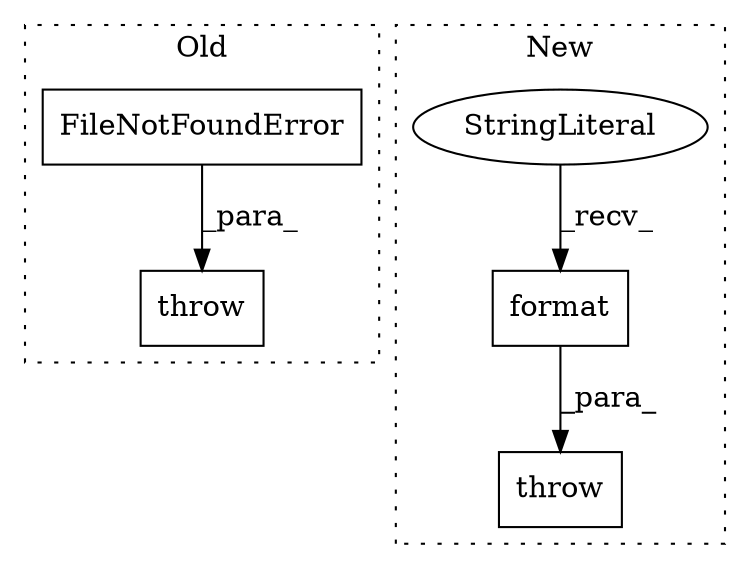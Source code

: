 digraph G {
subgraph cluster0 {
1 [label="FileNotFoundError" a="32" s="2948,3095" l="18,1" shape="box"];
3 [label="throw" a="53" s="2942" l="6" shape="box"];
label = "Old";
style="dotted";
}
subgraph cluster1 {
2 [label="throw" a="53" s="2652" l="6" shape="box"];
4 [label="format" a="32" s="2714,2735" l="7,1" shape="box"];
5 [label="StringLiteral" a="45" s="2671" l="42" shape="ellipse"];
label = "New";
style="dotted";
}
1 -> 3 [label="_para_"];
4 -> 2 [label="_para_"];
5 -> 4 [label="_recv_"];
}
